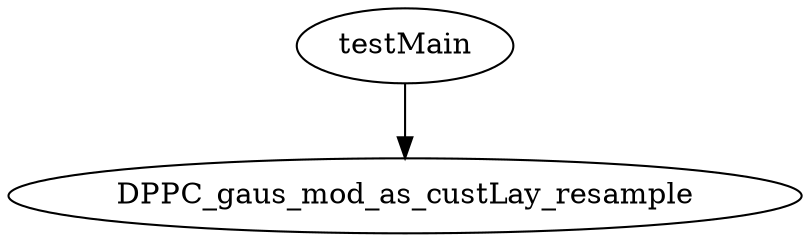 /* Created by mdot for Matlab */
digraph m2html {
  testMain -> DPPC_gaus_mod_as_custLay_resample;

  DPPC_gaus_mod_as_custLay_resample [URL="DPPC_gaus_mod_as_custLay_resample.html"];
  testMain [URL="testMain.html"];
}